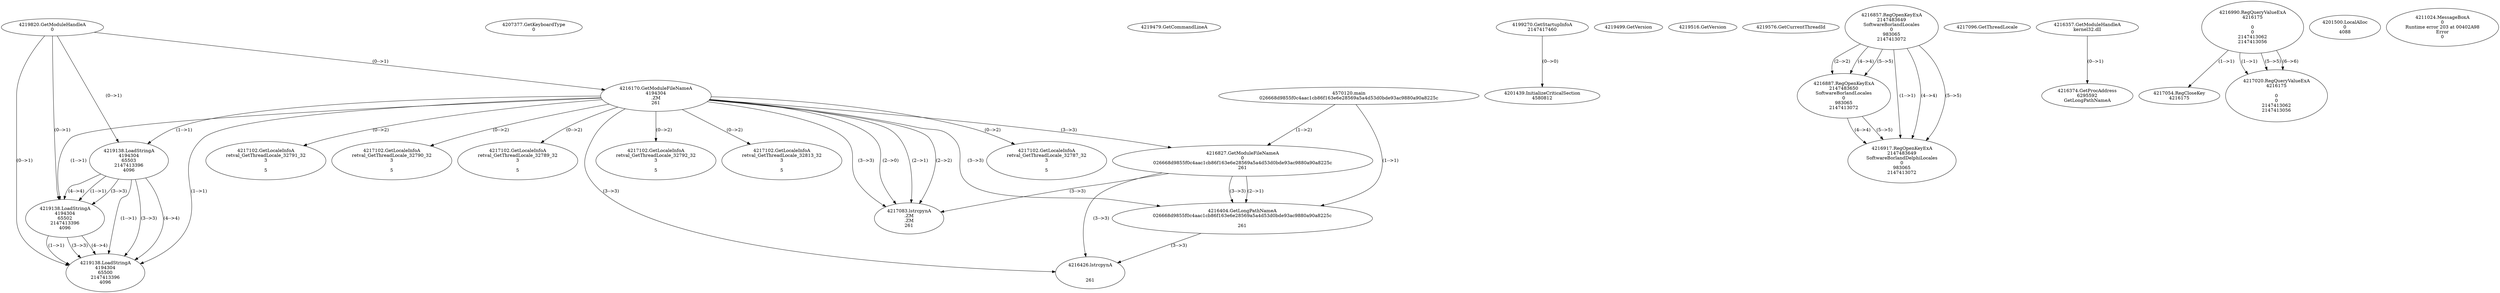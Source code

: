 // Global SCDG with merge call
digraph {
	0 [label="4570120.main
026668d9855f0c4aac1cb86f163e6e28569a5a4d53d0bde93ac9880a90a8225c"]
	1 [label="4219820.GetModuleHandleA
0"]
	2 [label="4207377.GetKeyboardType
0"]
	3 [label="4219479.GetCommandLineA
"]
	4 [label="4199270.GetStartupInfoA
2147417460"]
	5 [label="4219499.GetVersion
"]
	6 [label="4219516.GetVersion
"]
	7 [label="4219576.GetCurrentThreadId
"]
	8 [label="4216170.GetModuleFileNameA
4194304
.ZM
261"]
	1 -> 8 [label="(0-->1)"]
	9 [label="4216827.GetModuleFileNameA
0
026668d9855f0c4aac1cb86f163e6e28569a5a4d53d0bde93ac9880a90a8225c
261"]
	0 -> 9 [label="(1-->2)"]
	8 -> 9 [label="(3-->3)"]
	10 [label="4216857.RegOpenKeyExA
2147483649
Software\Borland\Locales
0
983065
2147413072"]
	11 [label="4216887.RegOpenKeyExA
2147483650
Software\Borland\Locales
0
983065
2147413072"]
	10 -> 11 [label="(2-->2)"]
	10 -> 11 [label="(4-->4)"]
	10 -> 11 [label="(5-->5)"]
	12 [label="4216917.RegOpenKeyExA
2147483649
Software\Borland\Delphi\Locales
0
983065
2147413072"]
	10 -> 12 [label="(1-->1)"]
	10 -> 12 [label="(4-->4)"]
	11 -> 12 [label="(4-->4)"]
	10 -> 12 [label="(5-->5)"]
	11 -> 12 [label="(5-->5)"]
	13 [label="4217083.lstrcpynA
.ZM
.ZM
261"]
	8 -> 13 [label="(2-->1)"]
	8 -> 13 [label="(2-->2)"]
	8 -> 13 [label="(3-->3)"]
	9 -> 13 [label="(3-->3)"]
	8 -> 13 [label="(2-->0)"]
	14 [label="4217096.GetThreadLocale
"]
	15 [label="4217102.GetLocaleInfoA
retval_GetThreadLocale_32787_32
3

5"]
	8 -> 15 [label="(0-->2)"]
	16 [label="4219138.LoadStringA
4194304
65503
2147413396
4096"]
	1 -> 16 [label="(0-->1)"]
	8 -> 16 [label="(1-->1)"]
	17 [label="4216357.GetModuleHandleA
kernel32.dll"]
	18 [label="4216374.GetProcAddress
6295592
GetLongPathNameA"]
	17 -> 18 [label="(0-->1)"]
	19 [label="4216404.GetLongPathNameA
026668d9855f0c4aac1cb86f163e6e28569a5a4d53d0bde93ac9880a90a8225c

261"]
	0 -> 19 [label="(1-->1)"]
	9 -> 19 [label="(2-->1)"]
	8 -> 19 [label="(3-->3)"]
	9 -> 19 [label="(3-->3)"]
	20 [label="4216426.lstrcpynA


261"]
	8 -> 20 [label="(3-->3)"]
	9 -> 20 [label="(3-->3)"]
	19 -> 20 [label="(3-->3)"]
	21 [label="4216990.RegQueryValueExA
4216175

0
0
2147413062
2147413056"]
	22 [label="4217054.RegCloseKey
4216175"]
	21 -> 22 [label="(1-->1)"]
	23 [label="4217102.GetLocaleInfoA
retval_GetThreadLocale_32791_32
3

5"]
	8 -> 23 [label="(0-->2)"]
	24 [label="4201439.InitializeCriticalSection
4580812"]
	4 -> 24 [label="(0-->0)"]
	25 [label="4201500.LocalAlloc
0
4088"]
	26 [label="4211024.MessageBoxA
0
Runtime error 203 at 00402A98
Error
0"]
	27 [label="4217020.RegQueryValueExA
4216175

0
0
2147413062
2147413056"]
	21 -> 27 [label="(1-->1)"]
	21 -> 27 [label="(5-->5)"]
	21 -> 27 [label="(6-->6)"]
	28 [label="4217102.GetLocaleInfoA
retval_GetThreadLocale_32790_32
3

5"]
	8 -> 28 [label="(0-->2)"]
	29 [label="4219138.LoadStringA
4194304
65502
2147413396
4096"]
	1 -> 29 [label="(0-->1)"]
	8 -> 29 [label="(1-->1)"]
	16 -> 29 [label="(1-->1)"]
	16 -> 29 [label="(3-->3)"]
	16 -> 29 [label="(4-->4)"]
	30 [label="4219138.LoadStringA
4194304
65500
2147413396
4096"]
	1 -> 30 [label="(0-->1)"]
	8 -> 30 [label="(1-->1)"]
	16 -> 30 [label="(1-->1)"]
	29 -> 30 [label="(1-->1)"]
	16 -> 30 [label="(3-->3)"]
	29 -> 30 [label="(3-->3)"]
	16 -> 30 [label="(4-->4)"]
	29 -> 30 [label="(4-->4)"]
	31 [label="4217102.GetLocaleInfoA
retval_GetThreadLocale_32789_32
3

5"]
	8 -> 31 [label="(0-->2)"]
	32 [label="4217102.GetLocaleInfoA
retval_GetThreadLocale_32792_32
3

5"]
	8 -> 32 [label="(0-->2)"]
	33 [label="4217102.GetLocaleInfoA
retval_GetThreadLocale_32813_32
3

5"]
	8 -> 33 [label="(0-->2)"]
}
